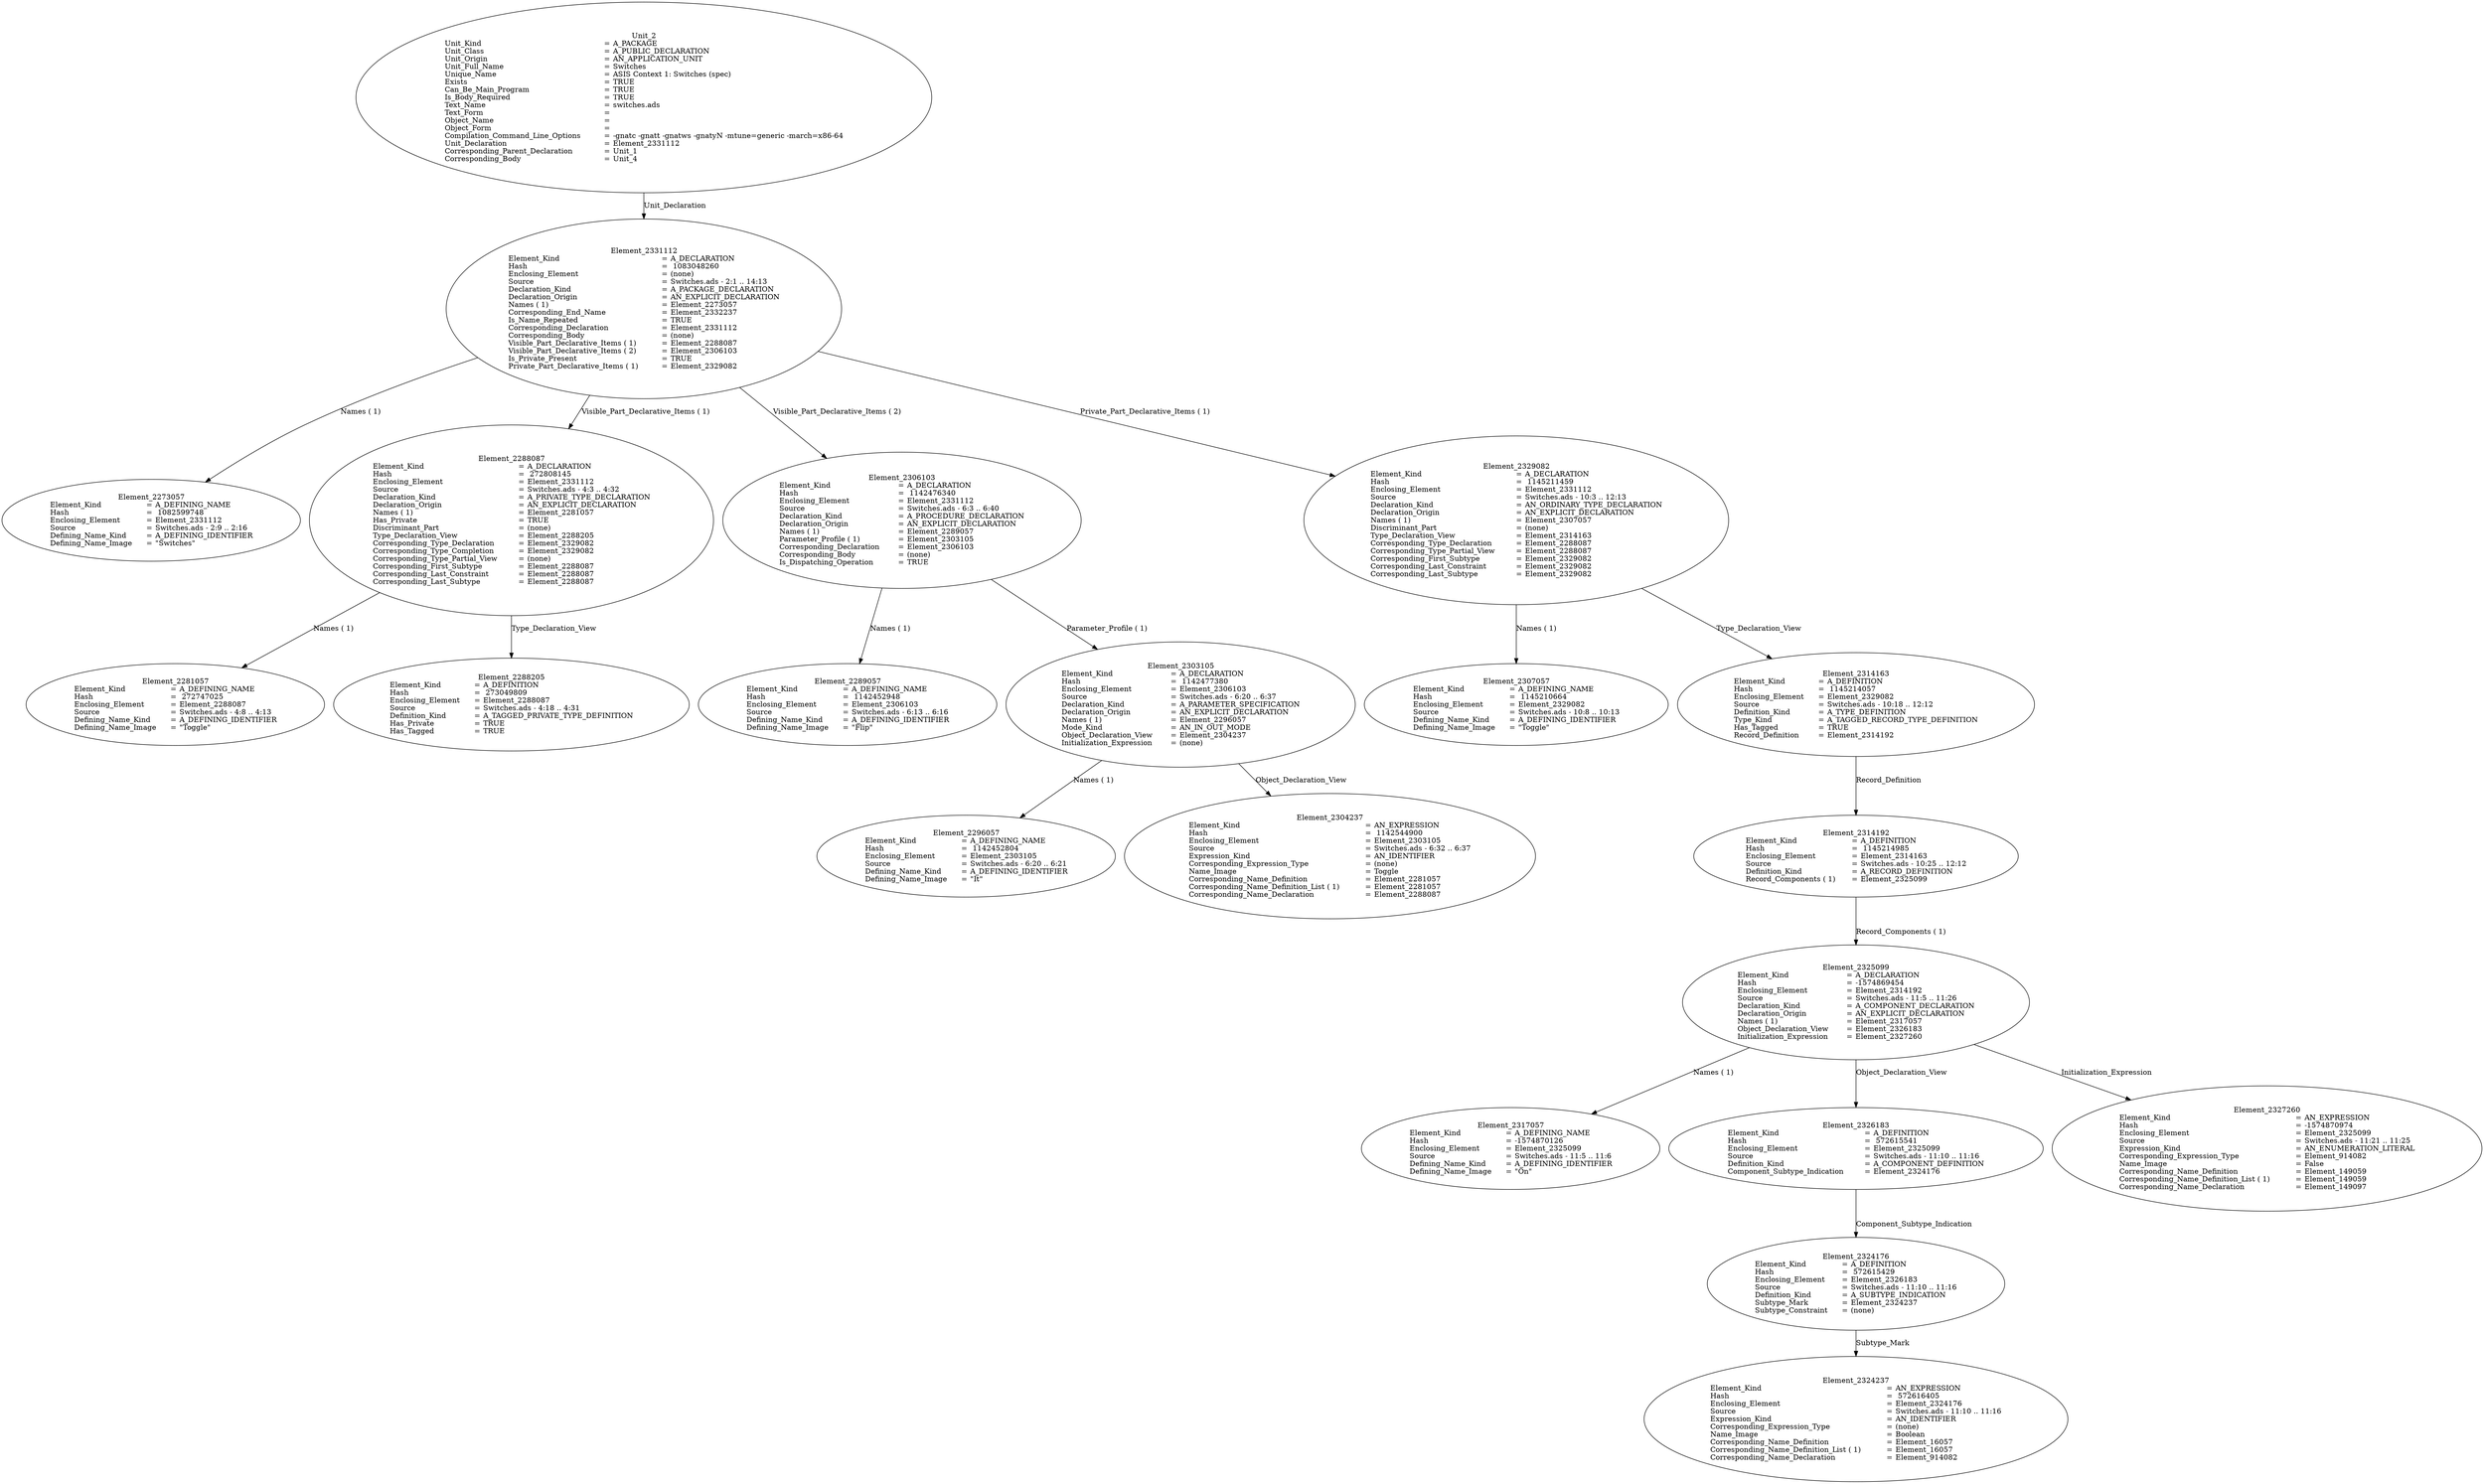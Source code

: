digraph "switches.adt" {
  Unit_2 -> Element_2331112
      [ label=Unit_Declaration ];
  Unit_2
      [ label=<<TABLE BORDER="0" CELLBORDER="0" CELLSPACING="0" CELLPADDING="0"> 
          <TR><TD COLSPAN="3">Unit_2</TD></TR>
          <TR><TD ALIGN="LEFT">Unit_Kind   </TD><TD> = </TD><TD ALIGN="LEFT">A_PACKAGE</TD></TR>
          <TR><TD ALIGN="LEFT">Unit_Class   </TD><TD> = </TD><TD ALIGN="LEFT">A_PUBLIC_DECLARATION</TD></TR>
          <TR><TD ALIGN="LEFT">Unit_Origin   </TD><TD> = </TD><TD ALIGN="LEFT">AN_APPLICATION_UNIT</TD></TR>
          <TR><TD ALIGN="LEFT">Unit_Full_Name    </TD><TD> = </TD><TD ALIGN="LEFT">Switches</TD></TR>
          <TR><TD ALIGN="LEFT">Unique_Name   </TD><TD> = </TD><TD ALIGN="LEFT">ASIS Context 1: Switches (spec)</TD></TR>
          <TR><TD ALIGN="LEFT">Exists  </TD><TD> = </TD><TD ALIGN="LEFT">TRUE</TD></TR>
          <TR><TD ALIGN="LEFT">Can_Be_Main_Program     </TD><TD> = </TD><TD ALIGN="LEFT">TRUE</TD></TR>
          <TR><TD ALIGN="LEFT">Is_Body_Required     </TD><TD> = </TD><TD ALIGN="LEFT">TRUE</TD></TR>
          <TR><TD ALIGN="LEFT">Text_Name   </TD><TD> = </TD><TD ALIGN="LEFT">switches.ads</TD></TR>
          <TR><TD ALIGN="LEFT">Text_Form   </TD><TD> = </TD><TD ALIGN="LEFT"></TD></TR>
          <TR><TD ALIGN="LEFT">Object_Name   </TD><TD> = </TD><TD ALIGN="LEFT"></TD></TR>
          <TR><TD ALIGN="LEFT">Object_Form   </TD><TD> = </TD><TD ALIGN="LEFT"></TD></TR>
          <TR><TD ALIGN="LEFT">Compilation_Command_Line_Options         </TD><TD> = </TD><TD ALIGN="LEFT">-gnatc -gnatt -gnatws -gnatyN -mtune=generic -march=x86-64</TD></TR>
          <TR><TD ALIGN="LEFT">Unit_Declaration     </TD><TD> = </TD><TD ALIGN="LEFT">Element_2331112</TD></TR>
          <TR><TD ALIGN="LEFT">Corresponding_Parent_Declaration         </TD><TD> = </TD><TD ALIGN="LEFT">Unit_1</TD></TR>
          <TR><TD ALIGN="LEFT">Corresponding_Body     </TD><TD> = </TD><TD ALIGN="LEFT">Unit_4</TD></TR>
          </TABLE>> ];
  Element_2331112 -> Element_2273057
      [ label="Names ( 1)" ];
  Element_2331112 -> Element_2288087
      [ label="Visible_Part_Declarative_Items ( 1)" ];
  Element_2331112 -> Element_2306103
      [ label="Visible_Part_Declarative_Items ( 2)" ];
  Element_2331112 -> Element_2329082
      [ label="Private_Part_Declarative_Items ( 1)" ];
  Element_2331112
      [ label=<<TABLE BORDER="0" CELLBORDER="0" CELLSPACING="0" CELLPADDING="0"> 
          <TR><TD COLSPAN="3">Element_2331112</TD></TR>
          <TR><TD ALIGN="LEFT">Element_Kind    </TD><TD> = </TD><TD ALIGN="LEFT">A_DECLARATION</TD></TR>
          <TR><TD ALIGN="LEFT">Hash  </TD><TD> = </TD><TD ALIGN="LEFT"> 1083048260</TD></TR>
          <TR><TD ALIGN="LEFT">Enclosing_Element     </TD><TD> = </TD><TD ALIGN="LEFT">(none)</TD></TR>
          <TR><TD ALIGN="LEFT">Source  </TD><TD> = </TD><TD ALIGN="LEFT">Switches.ads - 2:1 .. 14:13</TD></TR>
          <TR><TD ALIGN="LEFT">Declaration_Kind     </TD><TD> = </TD><TD ALIGN="LEFT">A_PACKAGE_DECLARATION</TD></TR>
          <TR><TD ALIGN="LEFT">Declaration_Origin     </TD><TD> = </TD><TD ALIGN="LEFT">AN_EXPLICIT_DECLARATION</TD></TR>
          <TR><TD ALIGN="LEFT">Names ( 1)   </TD><TD> = </TD><TD ALIGN="LEFT">Element_2273057</TD></TR>
          <TR><TD ALIGN="LEFT">Corresponding_End_Name      </TD><TD> = </TD><TD ALIGN="LEFT">Element_2332237</TD></TR>
          <TR><TD ALIGN="LEFT">Is_Name_Repeated     </TD><TD> = </TD><TD ALIGN="LEFT">TRUE</TD></TR>
          <TR><TD ALIGN="LEFT">Corresponding_Declaration       </TD><TD> = </TD><TD ALIGN="LEFT">Element_2331112</TD></TR>
          <TR><TD ALIGN="LEFT">Corresponding_Body     </TD><TD> = </TD><TD ALIGN="LEFT">(none)</TD></TR>
          <TR><TD ALIGN="LEFT">Visible_Part_Declarative_Items ( 1)         </TD><TD> = </TD><TD ALIGN="LEFT">Element_2288087</TD></TR>
          <TR><TD ALIGN="LEFT">Visible_Part_Declarative_Items ( 2)         </TD><TD> = </TD><TD ALIGN="LEFT">Element_2306103</TD></TR>
          <TR><TD ALIGN="LEFT">Is_Private_Present     </TD><TD> = </TD><TD ALIGN="LEFT">TRUE</TD></TR>
          <TR><TD ALIGN="LEFT">Private_Part_Declarative_Items ( 1)         </TD><TD> = </TD><TD ALIGN="LEFT">Element_2329082</TD></TR>
          </TABLE>> ];
  Element_2273057
      [ label=<<TABLE BORDER="0" CELLBORDER="0" CELLSPACING="0" CELLPADDING="0"> 
          <TR><TD COLSPAN="3">Element_2273057</TD></TR>
          <TR><TD ALIGN="LEFT">Element_Kind    </TD><TD> = </TD><TD ALIGN="LEFT">A_DEFINING_NAME</TD></TR>
          <TR><TD ALIGN="LEFT">Hash  </TD><TD> = </TD><TD ALIGN="LEFT"> 1082599748</TD></TR>
          <TR><TD ALIGN="LEFT">Enclosing_Element     </TD><TD> = </TD><TD ALIGN="LEFT">Element_2331112</TD></TR>
          <TR><TD ALIGN="LEFT">Source  </TD><TD> = </TD><TD ALIGN="LEFT">Switches.ads - 2:9 .. 2:16</TD></TR>
          <TR><TD ALIGN="LEFT">Defining_Name_Kind     </TD><TD> = </TD><TD ALIGN="LEFT">A_DEFINING_IDENTIFIER</TD></TR>
          <TR><TD ALIGN="LEFT">Defining_Name_Image     </TD><TD> = </TD><TD ALIGN="LEFT">"Switches"</TD></TR>
          </TABLE>> ];
  Element_2288087 -> Element_2281057
      [ label="Names ( 1)" ];
  Element_2288087 -> Element_2288205
      [ label=Type_Declaration_View ];
  Element_2288087
      [ label=<<TABLE BORDER="0" CELLBORDER="0" CELLSPACING="0" CELLPADDING="0"> 
          <TR><TD COLSPAN="3">Element_2288087</TD></TR>
          <TR><TD ALIGN="LEFT">Element_Kind    </TD><TD> = </TD><TD ALIGN="LEFT">A_DECLARATION</TD></TR>
          <TR><TD ALIGN="LEFT">Hash  </TD><TD> = </TD><TD ALIGN="LEFT"> 272808145</TD></TR>
          <TR><TD ALIGN="LEFT">Enclosing_Element     </TD><TD> = </TD><TD ALIGN="LEFT">Element_2331112</TD></TR>
          <TR><TD ALIGN="LEFT">Source  </TD><TD> = </TD><TD ALIGN="LEFT">Switches.ads - 4:3 .. 4:32</TD></TR>
          <TR><TD ALIGN="LEFT">Declaration_Kind     </TD><TD> = </TD><TD ALIGN="LEFT">A_PRIVATE_TYPE_DECLARATION</TD></TR>
          <TR><TD ALIGN="LEFT">Declaration_Origin     </TD><TD> = </TD><TD ALIGN="LEFT">AN_EXPLICIT_DECLARATION</TD></TR>
          <TR><TD ALIGN="LEFT">Names ( 1)   </TD><TD> = </TD><TD ALIGN="LEFT">Element_2281057</TD></TR>
          <TR><TD ALIGN="LEFT">Has_Private   </TD><TD> = </TD><TD ALIGN="LEFT">TRUE</TD></TR>
          <TR><TD ALIGN="LEFT">Discriminant_Part     </TD><TD> = </TD><TD ALIGN="LEFT">(none)</TD></TR>
          <TR><TD ALIGN="LEFT">Type_Declaration_View      </TD><TD> = </TD><TD ALIGN="LEFT">Element_2288205</TD></TR>
          <TR><TD ALIGN="LEFT">Corresponding_Type_Declaration        </TD><TD> = </TD><TD ALIGN="LEFT">Element_2329082</TD></TR>
          <TR><TD ALIGN="LEFT">Corresponding_Type_Completion        </TD><TD> = </TD><TD ALIGN="LEFT">Element_2329082</TD></TR>
          <TR><TD ALIGN="LEFT">Corresponding_Type_Partial_View        </TD><TD> = </TD><TD ALIGN="LEFT">(none)</TD></TR>
          <TR><TD ALIGN="LEFT">Corresponding_First_Subtype       </TD><TD> = </TD><TD ALIGN="LEFT">Element_2288087</TD></TR>
          <TR><TD ALIGN="LEFT">Corresponding_Last_Constraint        </TD><TD> = </TD><TD ALIGN="LEFT">Element_2288087</TD></TR>
          <TR><TD ALIGN="LEFT">Corresponding_Last_Subtype       </TD><TD> = </TD><TD ALIGN="LEFT">Element_2288087</TD></TR>
          </TABLE>> ];
  Element_2281057
      [ label=<<TABLE BORDER="0" CELLBORDER="0" CELLSPACING="0" CELLPADDING="0"> 
          <TR><TD COLSPAN="3">Element_2281057</TD></TR>
          <TR><TD ALIGN="LEFT">Element_Kind    </TD><TD> = </TD><TD ALIGN="LEFT">A_DEFINING_NAME</TD></TR>
          <TR><TD ALIGN="LEFT">Hash  </TD><TD> = </TD><TD ALIGN="LEFT"> 272747025</TD></TR>
          <TR><TD ALIGN="LEFT">Enclosing_Element     </TD><TD> = </TD><TD ALIGN="LEFT">Element_2288087</TD></TR>
          <TR><TD ALIGN="LEFT">Source  </TD><TD> = </TD><TD ALIGN="LEFT">Switches.ads - 4:8 .. 4:13</TD></TR>
          <TR><TD ALIGN="LEFT">Defining_Name_Kind     </TD><TD> = </TD><TD ALIGN="LEFT">A_DEFINING_IDENTIFIER</TD></TR>
          <TR><TD ALIGN="LEFT">Defining_Name_Image     </TD><TD> = </TD><TD ALIGN="LEFT">"Toggle"</TD></TR>
          </TABLE>> ];
  Element_2288205
      [ label=<<TABLE BORDER="0" CELLBORDER="0" CELLSPACING="0" CELLPADDING="0"> 
          <TR><TD COLSPAN="3">Element_2288205</TD></TR>
          <TR><TD ALIGN="LEFT">Element_Kind    </TD><TD> = </TD><TD ALIGN="LEFT">A_DEFINITION</TD></TR>
          <TR><TD ALIGN="LEFT">Hash  </TD><TD> = </TD><TD ALIGN="LEFT"> 273049809</TD></TR>
          <TR><TD ALIGN="LEFT">Enclosing_Element     </TD><TD> = </TD><TD ALIGN="LEFT">Element_2288087</TD></TR>
          <TR><TD ALIGN="LEFT">Source  </TD><TD> = </TD><TD ALIGN="LEFT">Switches.ads - 4:18 .. 4:31</TD></TR>
          <TR><TD ALIGN="LEFT">Definition_Kind    </TD><TD> = </TD><TD ALIGN="LEFT">A_TAGGED_PRIVATE_TYPE_DEFINITION</TD></TR>
          <TR><TD ALIGN="LEFT">Has_Private   </TD><TD> = </TD><TD ALIGN="LEFT">TRUE</TD></TR>
          <TR><TD ALIGN="LEFT">Has_Tagged   </TD><TD> = </TD><TD ALIGN="LEFT">TRUE</TD></TR>
          </TABLE>> ];
  Element_2306103 -> Element_2289057
      [ label="Names ( 1)" ];
  Element_2306103 -> Element_2303105
      [ label="Parameter_Profile ( 1)" ];
  Element_2306103
      [ label=<<TABLE BORDER="0" CELLBORDER="0" CELLSPACING="0" CELLPADDING="0"> 
          <TR><TD COLSPAN="3">Element_2306103</TD></TR>
          <TR><TD ALIGN="LEFT">Element_Kind    </TD><TD> = </TD><TD ALIGN="LEFT">A_DECLARATION</TD></TR>
          <TR><TD ALIGN="LEFT">Hash  </TD><TD> = </TD><TD ALIGN="LEFT"> 1142476340</TD></TR>
          <TR><TD ALIGN="LEFT">Enclosing_Element     </TD><TD> = </TD><TD ALIGN="LEFT">Element_2331112</TD></TR>
          <TR><TD ALIGN="LEFT">Source  </TD><TD> = </TD><TD ALIGN="LEFT">Switches.ads - 6:3 .. 6:40</TD></TR>
          <TR><TD ALIGN="LEFT">Declaration_Kind     </TD><TD> = </TD><TD ALIGN="LEFT">A_PROCEDURE_DECLARATION</TD></TR>
          <TR><TD ALIGN="LEFT">Declaration_Origin     </TD><TD> = </TD><TD ALIGN="LEFT">AN_EXPLICIT_DECLARATION</TD></TR>
          <TR><TD ALIGN="LEFT">Names ( 1)   </TD><TD> = </TD><TD ALIGN="LEFT">Element_2289057</TD></TR>
          <TR><TD ALIGN="LEFT">Parameter_Profile ( 1)      </TD><TD> = </TD><TD ALIGN="LEFT">Element_2303105</TD></TR>
          <TR><TD ALIGN="LEFT">Corresponding_Declaration       </TD><TD> = </TD><TD ALIGN="LEFT">Element_2306103</TD></TR>
          <TR><TD ALIGN="LEFT">Corresponding_Body     </TD><TD> = </TD><TD ALIGN="LEFT">(none)</TD></TR>
          <TR><TD ALIGN="LEFT">Is_Dispatching_Operation       </TD><TD> = </TD><TD ALIGN="LEFT">TRUE</TD></TR>
          </TABLE>> ];
  Element_2289057
      [ label=<<TABLE BORDER="0" CELLBORDER="0" CELLSPACING="0" CELLPADDING="0"> 
          <TR><TD COLSPAN="3">Element_2289057</TD></TR>
          <TR><TD ALIGN="LEFT">Element_Kind    </TD><TD> = </TD><TD ALIGN="LEFT">A_DEFINING_NAME</TD></TR>
          <TR><TD ALIGN="LEFT">Hash  </TD><TD> = </TD><TD ALIGN="LEFT"> 1142452948</TD></TR>
          <TR><TD ALIGN="LEFT">Enclosing_Element     </TD><TD> = </TD><TD ALIGN="LEFT">Element_2306103</TD></TR>
          <TR><TD ALIGN="LEFT">Source  </TD><TD> = </TD><TD ALIGN="LEFT">Switches.ads - 6:13 .. 6:16</TD></TR>
          <TR><TD ALIGN="LEFT">Defining_Name_Kind     </TD><TD> = </TD><TD ALIGN="LEFT">A_DEFINING_IDENTIFIER</TD></TR>
          <TR><TD ALIGN="LEFT">Defining_Name_Image     </TD><TD> = </TD><TD ALIGN="LEFT">"Flip"</TD></TR>
          </TABLE>> ];
  Element_2303105 -> Element_2296057
      [ label="Names ( 1)" ];
  Element_2303105 -> Element_2304237
      [ label=Object_Declaration_View ];
  Element_2303105
      [ label=<<TABLE BORDER="0" CELLBORDER="0" CELLSPACING="0" CELLPADDING="0"> 
          <TR><TD COLSPAN="3">Element_2303105</TD></TR>
          <TR><TD ALIGN="LEFT">Element_Kind    </TD><TD> = </TD><TD ALIGN="LEFT">A_DECLARATION</TD></TR>
          <TR><TD ALIGN="LEFT">Hash  </TD><TD> = </TD><TD ALIGN="LEFT"> 1142477380</TD></TR>
          <TR><TD ALIGN="LEFT">Enclosing_Element     </TD><TD> = </TD><TD ALIGN="LEFT">Element_2306103</TD></TR>
          <TR><TD ALIGN="LEFT">Source  </TD><TD> = </TD><TD ALIGN="LEFT">Switches.ads - 6:20 .. 6:37</TD></TR>
          <TR><TD ALIGN="LEFT">Declaration_Kind     </TD><TD> = </TD><TD ALIGN="LEFT">A_PARAMETER_SPECIFICATION</TD></TR>
          <TR><TD ALIGN="LEFT">Declaration_Origin     </TD><TD> = </TD><TD ALIGN="LEFT">AN_EXPLICIT_DECLARATION</TD></TR>
          <TR><TD ALIGN="LEFT">Names ( 1)   </TD><TD> = </TD><TD ALIGN="LEFT">Element_2296057</TD></TR>
          <TR><TD ALIGN="LEFT">Mode_Kind   </TD><TD> = </TD><TD ALIGN="LEFT">AN_IN_OUT_MODE</TD></TR>
          <TR><TD ALIGN="LEFT">Object_Declaration_View      </TD><TD> = </TD><TD ALIGN="LEFT">Element_2304237</TD></TR>
          <TR><TD ALIGN="LEFT">Initialization_Expression       </TD><TD> = </TD><TD ALIGN="LEFT">(none)</TD></TR>
          </TABLE>> ];
  Element_2296057
      [ label=<<TABLE BORDER="0" CELLBORDER="0" CELLSPACING="0" CELLPADDING="0"> 
          <TR><TD COLSPAN="3">Element_2296057</TD></TR>
          <TR><TD ALIGN="LEFT">Element_Kind    </TD><TD> = </TD><TD ALIGN="LEFT">A_DEFINING_NAME</TD></TR>
          <TR><TD ALIGN="LEFT">Hash  </TD><TD> = </TD><TD ALIGN="LEFT"> 1142452804</TD></TR>
          <TR><TD ALIGN="LEFT">Enclosing_Element     </TD><TD> = </TD><TD ALIGN="LEFT">Element_2303105</TD></TR>
          <TR><TD ALIGN="LEFT">Source  </TD><TD> = </TD><TD ALIGN="LEFT">Switches.ads - 6:20 .. 6:21</TD></TR>
          <TR><TD ALIGN="LEFT">Defining_Name_Kind     </TD><TD> = </TD><TD ALIGN="LEFT">A_DEFINING_IDENTIFIER</TD></TR>
          <TR><TD ALIGN="LEFT">Defining_Name_Image     </TD><TD> = </TD><TD ALIGN="LEFT">"It"</TD></TR>
          </TABLE>> ];
  Element_2304237
      [ label=<<TABLE BORDER="0" CELLBORDER="0" CELLSPACING="0" CELLPADDING="0"> 
          <TR><TD COLSPAN="3">Element_2304237</TD></TR>
          <TR><TD ALIGN="LEFT">Element_Kind    </TD><TD> = </TD><TD ALIGN="LEFT">AN_EXPRESSION</TD></TR>
          <TR><TD ALIGN="LEFT">Hash  </TD><TD> = </TD><TD ALIGN="LEFT"> 1142544900</TD></TR>
          <TR><TD ALIGN="LEFT">Enclosing_Element     </TD><TD> = </TD><TD ALIGN="LEFT">Element_2303105</TD></TR>
          <TR><TD ALIGN="LEFT">Source  </TD><TD> = </TD><TD ALIGN="LEFT">Switches.ads - 6:32 .. 6:37</TD></TR>
          <TR><TD ALIGN="LEFT">Expression_Kind    </TD><TD> = </TD><TD ALIGN="LEFT">AN_IDENTIFIER</TD></TR>
          <TR><TD ALIGN="LEFT">Corresponding_Expression_Type        </TD><TD> = </TD><TD ALIGN="LEFT">(none)</TD></TR>
          <TR><TD ALIGN="LEFT">Name_Image   </TD><TD> = </TD><TD ALIGN="LEFT">Toggle</TD></TR>
          <TR><TD ALIGN="LEFT">Corresponding_Name_Definition        </TD><TD> = </TD><TD ALIGN="LEFT">Element_2281057</TD></TR>
          <TR><TD ALIGN="LEFT">Corresponding_Name_Definition_List ( 1)          </TD><TD> = </TD><TD ALIGN="LEFT">Element_2281057</TD></TR>
          <TR><TD ALIGN="LEFT">Corresponding_Name_Declaration        </TD><TD> = </TD><TD ALIGN="LEFT">Element_2288087</TD></TR>
          </TABLE>> ];
  Element_2329082 -> Element_2307057
      [ label="Names ( 1)" ];
  Element_2329082 -> Element_2314163
      [ label=Type_Declaration_View ];
  Element_2329082
      [ label=<<TABLE BORDER="0" CELLBORDER="0" CELLSPACING="0" CELLPADDING="0"> 
          <TR><TD COLSPAN="3">Element_2329082</TD></TR>
          <TR><TD ALIGN="LEFT">Element_Kind    </TD><TD> = </TD><TD ALIGN="LEFT">A_DECLARATION</TD></TR>
          <TR><TD ALIGN="LEFT">Hash  </TD><TD> = </TD><TD ALIGN="LEFT"> 1145211459</TD></TR>
          <TR><TD ALIGN="LEFT">Enclosing_Element     </TD><TD> = </TD><TD ALIGN="LEFT">Element_2331112</TD></TR>
          <TR><TD ALIGN="LEFT">Source  </TD><TD> = </TD><TD ALIGN="LEFT">Switches.ads - 10:3 .. 12:13</TD></TR>
          <TR><TD ALIGN="LEFT">Declaration_Kind     </TD><TD> = </TD><TD ALIGN="LEFT">AN_ORDINARY_TYPE_DECLARATION</TD></TR>
          <TR><TD ALIGN="LEFT">Declaration_Origin     </TD><TD> = </TD><TD ALIGN="LEFT">AN_EXPLICIT_DECLARATION</TD></TR>
          <TR><TD ALIGN="LEFT">Names ( 1)   </TD><TD> = </TD><TD ALIGN="LEFT">Element_2307057</TD></TR>
          <TR><TD ALIGN="LEFT">Discriminant_Part     </TD><TD> = </TD><TD ALIGN="LEFT">(none)</TD></TR>
          <TR><TD ALIGN="LEFT">Type_Declaration_View      </TD><TD> = </TD><TD ALIGN="LEFT">Element_2314163</TD></TR>
          <TR><TD ALIGN="LEFT">Corresponding_Type_Declaration        </TD><TD> = </TD><TD ALIGN="LEFT">Element_2288087</TD></TR>
          <TR><TD ALIGN="LEFT">Corresponding_Type_Partial_View        </TD><TD> = </TD><TD ALIGN="LEFT">Element_2288087</TD></TR>
          <TR><TD ALIGN="LEFT">Corresponding_First_Subtype       </TD><TD> = </TD><TD ALIGN="LEFT">Element_2329082</TD></TR>
          <TR><TD ALIGN="LEFT">Corresponding_Last_Constraint        </TD><TD> = </TD><TD ALIGN="LEFT">Element_2329082</TD></TR>
          <TR><TD ALIGN="LEFT">Corresponding_Last_Subtype       </TD><TD> = </TD><TD ALIGN="LEFT">Element_2329082</TD></TR>
          </TABLE>> ];
  Element_2307057
      [ label=<<TABLE BORDER="0" CELLBORDER="0" CELLSPACING="0" CELLPADDING="0"> 
          <TR><TD COLSPAN="3">Element_2307057</TD></TR>
          <TR><TD ALIGN="LEFT">Element_Kind    </TD><TD> = </TD><TD ALIGN="LEFT">A_DEFINING_NAME</TD></TR>
          <TR><TD ALIGN="LEFT">Hash  </TD><TD> = </TD><TD ALIGN="LEFT"> 1145210664</TD></TR>
          <TR><TD ALIGN="LEFT">Enclosing_Element     </TD><TD> = </TD><TD ALIGN="LEFT">Element_2329082</TD></TR>
          <TR><TD ALIGN="LEFT">Source  </TD><TD> = </TD><TD ALIGN="LEFT">Switches.ads - 10:8 .. 10:13</TD></TR>
          <TR><TD ALIGN="LEFT">Defining_Name_Kind     </TD><TD> = </TD><TD ALIGN="LEFT">A_DEFINING_IDENTIFIER</TD></TR>
          <TR><TD ALIGN="LEFT">Defining_Name_Image     </TD><TD> = </TD><TD ALIGN="LEFT">"Toggle"</TD></TR>
          </TABLE>> ];
  Element_2314163 -> Element_2314192
      [ label=Record_Definition ];
  Element_2314163
      [ label=<<TABLE BORDER="0" CELLBORDER="0" CELLSPACING="0" CELLPADDING="0"> 
          <TR><TD COLSPAN="3">Element_2314163</TD></TR>
          <TR><TD ALIGN="LEFT">Element_Kind    </TD><TD> = </TD><TD ALIGN="LEFT">A_DEFINITION</TD></TR>
          <TR><TD ALIGN="LEFT">Hash  </TD><TD> = </TD><TD ALIGN="LEFT"> 1145214057</TD></TR>
          <TR><TD ALIGN="LEFT">Enclosing_Element     </TD><TD> = </TD><TD ALIGN="LEFT">Element_2329082</TD></TR>
          <TR><TD ALIGN="LEFT">Source  </TD><TD> = </TD><TD ALIGN="LEFT">Switches.ads - 10:18 .. 12:12</TD></TR>
          <TR><TD ALIGN="LEFT">Definition_Kind    </TD><TD> = </TD><TD ALIGN="LEFT">A_TYPE_DEFINITION</TD></TR>
          <TR><TD ALIGN="LEFT">Type_Kind   </TD><TD> = </TD><TD ALIGN="LEFT">A_TAGGED_RECORD_TYPE_DEFINITION</TD></TR>
          <TR><TD ALIGN="LEFT">Has_Tagged   </TD><TD> = </TD><TD ALIGN="LEFT">TRUE</TD></TR>
          <TR><TD ALIGN="LEFT">Record_Definition     </TD><TD> = </TD><TD ALIGN="LEFT">Element_2314192</TD></TR>
          </TABLE>> ];
  Element_2314192 -> Element_2325099
      [ label="Record_Components ( 1)" ];
  Element_2314192
      [ label=<<TABLE BORDER="0" CELLBORDER="0" CELLSPACING="0" CELLPADDING="0"> 
          <TR><TD COLSPAN="3">Element_2314192</TD></TR>
          <TR><TD ALIGN="LEFT">Element_Kind    </TD><TD> = </TD><TD ALIGN="LEFT">A_DEFINITION</TD></TR>
          <TR><TD ALIGN="LEFT">Hash  </TD><TD> = </TD><TD ALIGN="LEFT"> 1145214985</TD></TR>
          <TR><TD ALIGN="LEFT">Enclosing_Element     </TD><TD> = </TD><TD ALIGN="LEFT">Element_2314163</TD></TR>
          <TR><TD ALIGN="LEFT">Source  </TD><TD> = </TD><TD ALIGN="LEFT">Switches.ads - 10:25 .. 12:12</TD></TR>
          <TR><TD ALIGN="LEFT">Definition_Kind    </TD><TD> = </TD><TD ALIGN="LEFT">A_RECORD_DEFINITION</TD></TR>
          <TR><TD ALIGN="LEFT">Record_Components ( 1)      </TD><TD> = </TD><TD ALIGN="LEFT">Element_2325099</TD></TR>
          </TABLE>> ];
  Element_2325099 -> Element_2317057
      [ label="Names ( 1)" ];
  Element_2325099 -> Element_2326183
      [ label=Object_Declaration_View ];
  Element_2325099 -> Element_2327260
      [ label=Initialization_Expression ];
  Element_2325099
      [ label=<<TABLE BORDER="0" CELLBORDER="0" CELLSPACING="0" CELLPADDING="0"> 
          <TR><TD COLSPAN="3">Element_2325099</TD></TR>
          <TR><TD ALIGN="LEFT">Element_Kind    </TD><TD> = </TD><TD ALIGN="LEFT">A_DECLARATION</TD></TR>
          <TR><TD ALIGN="LEFT">Hash  </TD><TD> = </TD><TD ALIGN="LEFT">-1574869454</TD></TR>
          <TR><TD ALIGN="LEFT">Enclosing_Element     </TD><TD> = </TD><TD ALIGN="LEFT">Element_2314192</TD></TR>
          <TR><TD ALIGN="LEFT">Source  </TD><TD> = </TD><TD ALIGN="LEFT">Switches.ads - 11:5 .. 11:26</TD></TR>
          <TR><TD ALIGN="LEFT">Declaration_Kind     </TD><TD> = </TD><TD ALIGN="LEFT">A_COMPONENT_DECLARATION</TD></TR>
          <TR><TD ALIGN="LEFT">Declaration_Origin     </TD><TD> = </TD><TD ALIGN="LEFT">AN_EXPLICIT_DECLARATION</TD></TR>
          <TR><TD ALIGN="LEFT">Names ( 1)   </TD><TD> = </TD><TD ALIGN="LEFT">Element_2317057</TD></TR>
          <TR><TD ALIGN="LEFT">Object_Declaration_View      </TD><TD> = </TD><TD ALIGN="LEFT">Element_2326183</TD></TR>
          <TR><TD ALIGN="LEFT">Initialization_Expression       </TD><TD> = </TD><TD ALIGN="LEFT">Element_2327260</TD></TR>
          </TABLE>> ];
  Element_2317057
      [ label=<<TABLE BORDER="0" CELLBORDER="0" CELLSPACING="0" CELLPADDING="0"> 
          <TR><TD COLSPAN="3">Element_2317057</TD></TR>
          <TR><TD ALIGN="LEFT">Element_Kind    </TD><TD> = </TD><TD ALIGN="LEFT">A_DEFINING_NAME</TD></TR>
          <TR><TD ALIGN="LEFT">Hash  </TD><TD> = </TD><TD ALIGN="LEFT">-1574870126</TD></TR>
          <TR><TD ALIGN="LEFT">Enclosing_Element     </TD><TD> = </TD><TD ALIGN="LEFT">Element_2325099</TD></TR>
          <TR><TD ALIGN="LEFT">Source  </TD><TD> = </TD><TD ALIGN="LEFT">Switches.ads - 11:5 .. 11:6</TD></TR>
          <TR><TD ALIGN="LEFT">Defining_Name_Kind     </TD><TD> = </TD><TD ALIGN="LEFT">A_DEFINING_IDENTIFIER</TD></TR>
          <TR><TD ALIGN="LEFT">Defining_Name_Image     </TD><TD> = </TD><TD ALIGN="LEFT">"On"</TD></TR>
          </TABLE>> ];
  Element_2326183 -> Element_2324176
      [ label=Component_Subtype_Indication ];
  Element_2326183
      [ label=<<TABLE BORDER="0" CELLBORDER="0" CELLSPACING="0" CELLPADDING="0"> 
          <TR><TD COLSPAN="3">Element_2326183</TD></TR>
          <TR><TD ALIGN="LEFT">Element_Kind    </TD><TD> = </TD><TD ALIGN="LEFT">A_DEFINITION</TD></TR>
          <TR><TD ALIGN="LEFT">Hash  </TD><TD> = </TD><TD ALIGN="LEFT"> 572615541</TD></TR>
          <TR><TD ALIGN="LEFT">Enclosing_Element     </TD><TD> = </TD><TD ALIGN="LEFT">Element_2325099</TD></TR>
          <TR><TD ALIGN="LEFT">Source  </TD><TD> = </TD><TD ALIGN="LEFT">Switches.ads - 11:10 .. 11:16</TD></TR>
          <TR><TD ALIGN="LEFT">Definition_Kind    </TD><TD> = </TD><TD ALIGN="LEFT">A_COMPONENT_DEFINITION</TD></TR>
          <TR><TD ALIGN="LEFT">Component_Subtype_Indication        </TD><TD> = </TD><TD ALIGN="LEFT">Element_2324176</TD></TR>
          </TABLE>> ];
  Element_2324176 -> Element_2324237
      [ label=Subtype_Mark ];
  Element_2324176
      [ label=<<TABLE BORDER="0" CELLBORDER="0" CELLSPACING="0" CELLPADDING="0"> 
          <TR><TD COLSPAN="3">Element_2324176</TD></TR>
          <TR><TD ALIGN="LEFT">Element_Kind    </TD><TD> = </TD><TD ALIGN="LEFT">A_DEFINITION</TD></TR>
          <TR><TD ALIGN="LEFT">Hash  </TD><TD> = </TD><TD ALIGN="LEFT"> 572615429</TD></TR>
          <TR><TD ALIGN="LEFT">Enclosing_Element     </TD><TD> = </TD><TD ALIGN="LEFT">Element_2326183</TD></TR>
          <TR><TD ALIGN="LEFT">Source  </TD><TD> = </TD><TD ALIGN="LEFT">Switches.ads - 11:10 .. 11:16</TD></TR>
          <TR><TD ALIGN="LEFT">Definition_Kind    </TD><TD> = </TD><TD ALIGN="LEFT">A_SUBTYPE_INDICATION</TD></TR>
          <TR><TD ALIGN="LEFT">Subtype_Mark    </TD><TD> = </TD><TD ALIGN="LEFT">Element_2324237</TD></TR>
          <TR><TD ALIGN="LEFT">Subtype_Constraint     </TD><TD> = </TD><TD ALIGN="LEFT">(none)</TD></TR>
          </TABLE>> ];
  Element_2324237
      [ label=<<TABLE BORDER="0" CELLBORDER="0" CELLSPACING="0" CELLPADDING="0"> 
          <TR><TD COLSPAN="3">Element_2324237</TD></TR>
          <TR><TD ALIGN="LEFT">Element_Kind    </TD><TD> = </TD><TD ALIGN="LEFT">AN_EXPRESSION</TD></TR>
          <TR><TD ALIGN="LEFT">Hash  </TD><TD> = </TD><TD ALIGN="LEFT"> 572616405</TD></TR>
          <TR><TD ALIGN="LEFT">Enclosing_Element     </TD><TD> = </TD><TD ALIGN="LEFT">Element_2324176</TD></TR>
          <TR><TD ALIGN="LEFT">Source  </TD><TD> = </TD><TD ALIGN="LEFT">Switches.ads - 11:10 .. 11:16</TD></TR>
          <TR><TD ALIGN="LEFT">Expression_Kind    </TD><TD> = </TD><TD ALIGN="LEFT">AN_IDENTIFIER</TD></TR>
          <TR><TD ALIGN="LEFT">Corresponding_Expression_Type        </TD><TD> = </TD><TD ALIGN="LEFT">(none)</TD></TR>
          <TR><TD ALIGN="LEFT">Name_Image   </TD><TD> = </TD><TD ALIGN="LEFT">Boolean</TD></TR>
          <TR><TD ALIGN="LEFT">Corresponding_Name_Definition        </TD><TD> = </TD><TD ALIGN="LEFT">Element_16057</TD></TR>
          <TR><TD ALIGN="LEFT">Corresponding_Name_Definition_List ( 1)          </TD><TD> = </TD><TD ALIGN="LEFT">Element_16057</TD></TR>
          <TR><TD ALIGN="LEFT">Corresponding_Name_Declaration        </TD><TD> = </TD><TD ALIGN="LEFT">Element_914082</TD></TR>
          </TABLE>> ];
  Element_2327260
      [ label=<<TABLE BORDER="0" CELLBORDER="0" CELLSPACING="0" CELLPADDING="0"> 
          <TR><TD COLSPAN="3">Element_2327260</TD></TR>
          <TR><TD ALIGN="LEFT">Element_Kind    </TD><TD> = </TD><TD ALIGN="LEFT">AN_EXPRESSION</TD></TR>
          <TR><TD ALIGN="LEFT">Hash  </TD><TD> = </TD><TD ALIGN="LEFT">-1574870974</TD></TR>
          <TR><TD ALIGN="LEFT">Enclosing_Element     </TD><TD> = </TD><TD ALIGN="LEFT">Element_2325099</TD></TR>
          <TR><TD ALIGN="LEFT">Source  </TD><TD> = </TD><TD ALIGN="LEFT">Switches.ads - 11:21 .. 11:25</TD></TR>
          <TR><TD ALIGN="LEFT">Expression_Kind    </TD><TD> = </TD><TD ALIGN="LEFT">AN_ENUMERATION_LITERAL</TD></TR>
          <TR><TD ALIGN="LEFT">Corresponding_Expression_Type        </TD><TD> = </TD><TD ALIGN="LEFT">Element_914082</TD></TR>
          <TR><TD ALIGN="LEFT">Name_Image   </TD><TD> = </TD><TD ALIGN="LEFT">False</TD></TR>
          <TR><TD ALIGN="LEFT">Corresponding_Name_Definition        </TD><TD> = </TD><TD ALIGN="LEFT">Element_149059</TD></TR>
          <TR><TD ALIGN="LEFT">Corresponding_Name_Definition_List ( 1)          </TD><TD> = </TD><TD ALIGN="LEFT">Element_149059</TD></TR>
          <TR><TD ALIGN="LEFT">Corresponding_Name_Declaration        </TD><TD> = </TD><TD ALIGN="LEFT">Element_149097</TD></TR>
          </TABLE>> ]
}
